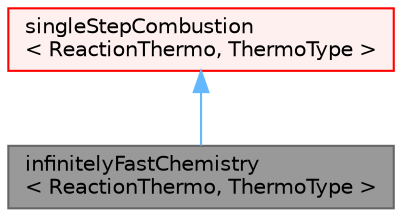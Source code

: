 digraph "infinitelyFastChemistry&lt; ReactionThermo, ThermoType &gt;"
{
 // LATEX_PDF_SIZE
  bgcolor="transparent";
  edge [fontname=Helvetica,fontsize=10,labelfontname=Helvetica,labelfontsize=10];
  node [fontname=Helvetica,fontsize=10,shape=box,height=0.2,width=0.4];
  Node1 [id="Node000001",label="infinitelyFastChemistry\l\< ReactionThermo, ThermoType \>",height=0.2,width=0.4,color="gray40", fillcolor="grey60", style="filled", fontcolor="black",tooltip="Simple infinitely fast chemistry combustion model based on the principle mixed is burnt...."];
  Node2 -> Node1 [id="edge1_Node000001_Node000002",dir="back",color="steelblue1",style="solid",tooltip=" "];
  Node2 [id="Node000002",label="singleStepCombustion\l\< ReactionThermo, ThermoType \>",height=0.2,width=0.4,color="red", fillcolor="#FFF0F0", style="filled",URL="$classFoam_1_1combustionModels_1_1singleStepCombustion.html",tooltip="Base class for combustion models using singleStepReactingMixture."];
}

